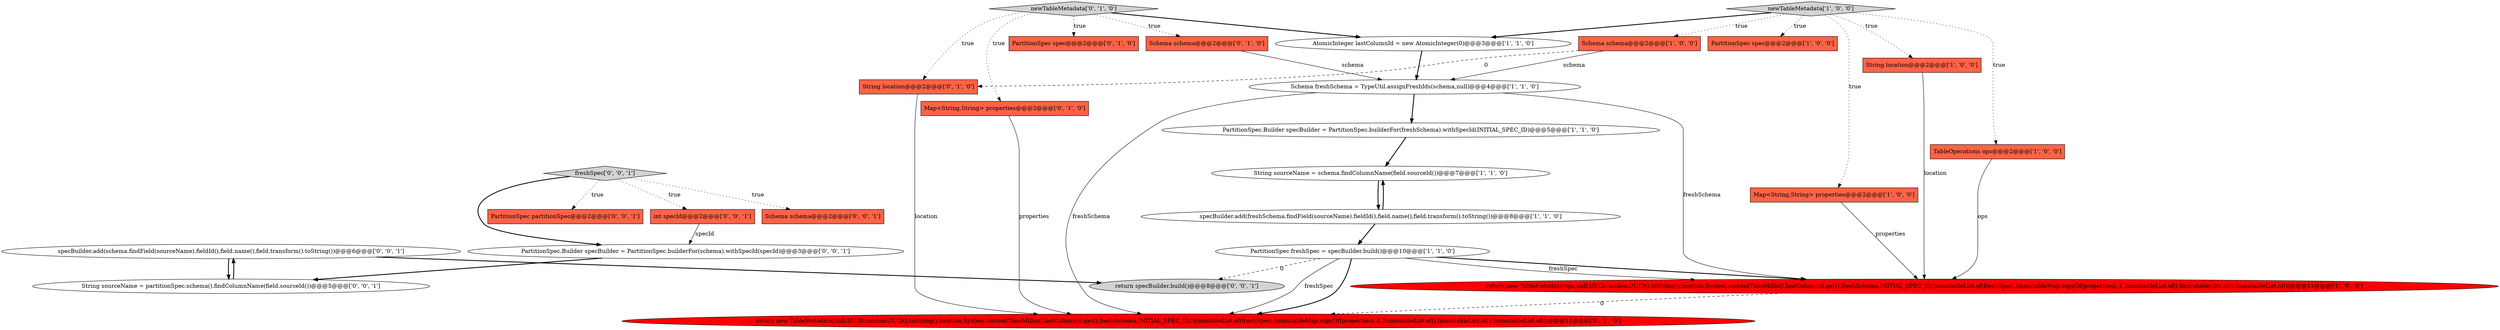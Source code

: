digraph {
9 [style = filled, label = "PartitionSpec freshSpec = specBuilder.build()@@@10@@@['1', '1', '0']", fillcolor = white, shape = ellipse image = "AAA0AAABBB1BBB"];
3 [style = filled, label = "specBuilder.add(freshSchema.findField(sourceName).fieldId(),field.name(),field.transform().toString())@@@8@@@['1', '1', '0']", fillcolor = white, shape = ellipse image = "AAA0AAABBB1BBB"];
26 [style = filled, label = "return specBuilder.build()@@@8@@@['0', '0', '1']", fillcolor = lightgray, shape = ellipse image = "AAA0AAABBB3BBB"];
19 [style = filled, label = "PartitionSpec.Builder specBuilder = PartitionSpec.builderFor(schema).withSpecId(specId)@@@3@@@['0', '0', '1']", fillcolor = white, shape = ellipse image = "AAA0AAABBB3BBB"];
4 [style = filled, label = "newTableMetadata['1', '0', '0']", fillcolor = lightgray, shape = diamond image = "AAA0AAABBB1BBB"];
6 [style = filled, label = "Schema freshSchema = TypeUtil.assignFreshIds(schema,null)@@@4@@@['1', '1', '0']", fillcolor = white, shape = ellipse image = "AAA0AAABBB1BBB"];
10 [style = filled, label = "String location@@@2@@@['1', '0', '0']", fillcolor = tomato, shape = box image = "AAA0AAABBB1BBB"];
16 [style = filled, label = "return new TableMetadata(null,UUID.randomUUID().toString(),location,System.currentTimeMillis(),lastColumnId.get(),freshSchema,INITIAL_SPEC_ID,ImmutableList.of(freshSpec),ImmutableMap.copyOf(properties),-1,ImmutableList.of(),ImmutableList.of(),ImmutableList.of())@@@11@@@['0', '1', '0']", fillcolor = red, shape = ellipse image = "AAA1AAABBB2BBB"];
24 [style = filled, label = "PartitionSpec partitionSpec@@@2@@@['0', '0', '1']", fillcolor = tomato, shape = box image = "AAA0AAABBB3BBB"];
15 [style = filled, label = "Schema schema@@@2@@@['0', '1', '0']", fillcolor = tomato, shape = box image = "AAA0AAABBB2BBB"];
8 [style = filled, label = "return new TableMetadata(ops,null,UUID.randomUUID().toString(),location,System.currentTimeMillis(),lastColumnId.get(),freshSchema,INITIAL_SPEC_ID,ImmutableList.of(freshSpec),ImmutableMap.copyOf(properties),-1,ImmutableList.of(),ImmutableList.of(),ImmutableList.of())@@@11@@@['1', '0', '0']", fillcolor = red, shape = ellipse image = "AAA1AAABBB1BBB"];
13 [style = filled, label = "PartitionSpec spec@@@2@@@['0', '1', '0']", fillcolor = tomato, shape = box image = "AAA0AAABBB2BBB"];
11 [style = filled, label = "AtomicInteger lastColumnId = new AtomicInteger(0)@@@3@@@['1', '1', '0']", fillcolor = white, shape = ellipse image = "AAA0AAABBB1BBB"];
22 [style = filled, label = "int specId@@@2@@@['0', '0', '1']", fillcolor = tomato, shape = box image = "AAA0AAABBB3BBB"];
17 [style = filled, label = "Map<String,String> properties@@@2@@@['0', '1', '0']", fillcolor = tomato, shape = box image = "AAA0AAABBB2BBB"];
5 [style = filled, label = "PartitionSpec spec@@@2@@@['1', '0', '0']", fillcolor = tomato, shape = box image = "AAA0AAABBB1BBB"];
23 [style = filled, label = "Schema schema@@@2@@@['0', '0', '1']", fillcolor = tomato, shape = box image = "AAA0AAABBB3BBB"];
12 [style = filled, label = "Schema schema@@@2@@@['1', '0', '0']", fillcolor = tomato, shape = box image = "AAA1AAABBB1BBB"];
2 [style = filled, label = "PartitionSpec.Builder specBuilder = PartitionSpec.builderFor(freshSchema).withSpecId(INITIAL_SPEC_ID)@@@5@@@['1', '1', '0']", fillcolor = white, shape = ellipse image = "AAA0AAABBB1BBB"];
1 [style = filled, label = "TableOperations ops@@@2@@@['1', '0', '0']", fillcolor = tomato, shape = box image = "AAA0AAABBB1BBB"];
0 [style = filled, label = "Map<String,String> properties@@@2@@@['1', '0', '0']", fillcolor = tomato, shape = box image = "AAA0AAABBB1BBB"];
7 [style = filled, label = "String sourceName = schema.findColumnName(field.sourceId())@@@7@@@['1', '1', '0']", fillcolor = white, shape = ellipse image = "AAA0AAABBB1BBB"];
18 [style = filled, label = "String location@@@2@@@['0', '1', '0']", fillcolor = tomato, shape = box image = "AAA1AAABBB2BBB"];
25 [style = filled, label = "String sourceName = partitionSpec.schema().findColumnName(field.sourceId())@@@5@@@['0', '0', '1']", fillcolor = white, shape = ellipse image = "AAA0AAABBB3BBB"];
21 [style = filled, label = "specBuilder.add(schema.findField(sourceName).fieldId(),field.name(),field.transform().toString())@@@6@@@['0', '0', '1']", fillcolor = white, shape = ellipse image = "AAA0AAABBB3BBB"];
14 [style = filled, label = "newTableMetadata['0', '1', '0']", fillcolor = lightgray, shape = diamond image = "AAA0AAABBB2BBB"];
20 [style = filled, label = "freshSpec['0', '0', '1']", fillcolor = lightgray, shape = diamond image = "AAA0AAABBB3BBB"];
9->16 [style = solid, label="freshSpec"];
4->5 [style = dotted, label="true"];
8->16 [style = dashed, label="0"];
17->16 [style = solid, label="properties"];
20->24 [style = dotted, label="true"];
4->1 [style = dotted, label="true"];
4->10 [style = dotted, label="true"];
1->8 [style = solid, label="ops"];
11->6 [style = bold, label=""];
4->0 [style = dotted, label="true"];
10->8 [style = solid, label="location"];
6->8 [style = solid, label="freshSchema"];
21->25 [style = bold, label=""];
9->8 [style = bold, label=""];
9->16 [style = bold, label=""];
7->3 [style = bold, label=""];
9->8 [style = solid, label="freshSpec"];
19->25 [style = bold, label=""];
14->13 [style = dotted, label="true"];
6->2 [style = bold, label=""];
3->9 [style = bold, label=""];
14->17 [style = dotted, label="true"];
21->26 [style = bold, label=""];
14->15 [style = dotted, label="true"];
22->19 [style = solid, label="specId"];
3->7 [style = bold, label=""];
12->6 [style = solid, label="schema"];
20->23 [style = dotted, label="true"];
9->26 [style = dashed, label="0"];
12->18 [style = dashed, label="0"];
20->22 [style = dotted, label="true"];
18->16 [style = solid, label="location"];
2->7 [style = bold, label=""];
0->8 [style = solid, label="properties"];
4->11 [style = bold, label=""];
20->19 [style = bold, label=""];
4->12 [style = dotted, label="true"];
14->11 [style = bold, label=""];
14->18 [style = dotted, label="true"];
15->6 [style = solid, label="schema"];
25->21 [style = bold, label=""];
6->16 [style = solid, label="freshSchema"];
}
